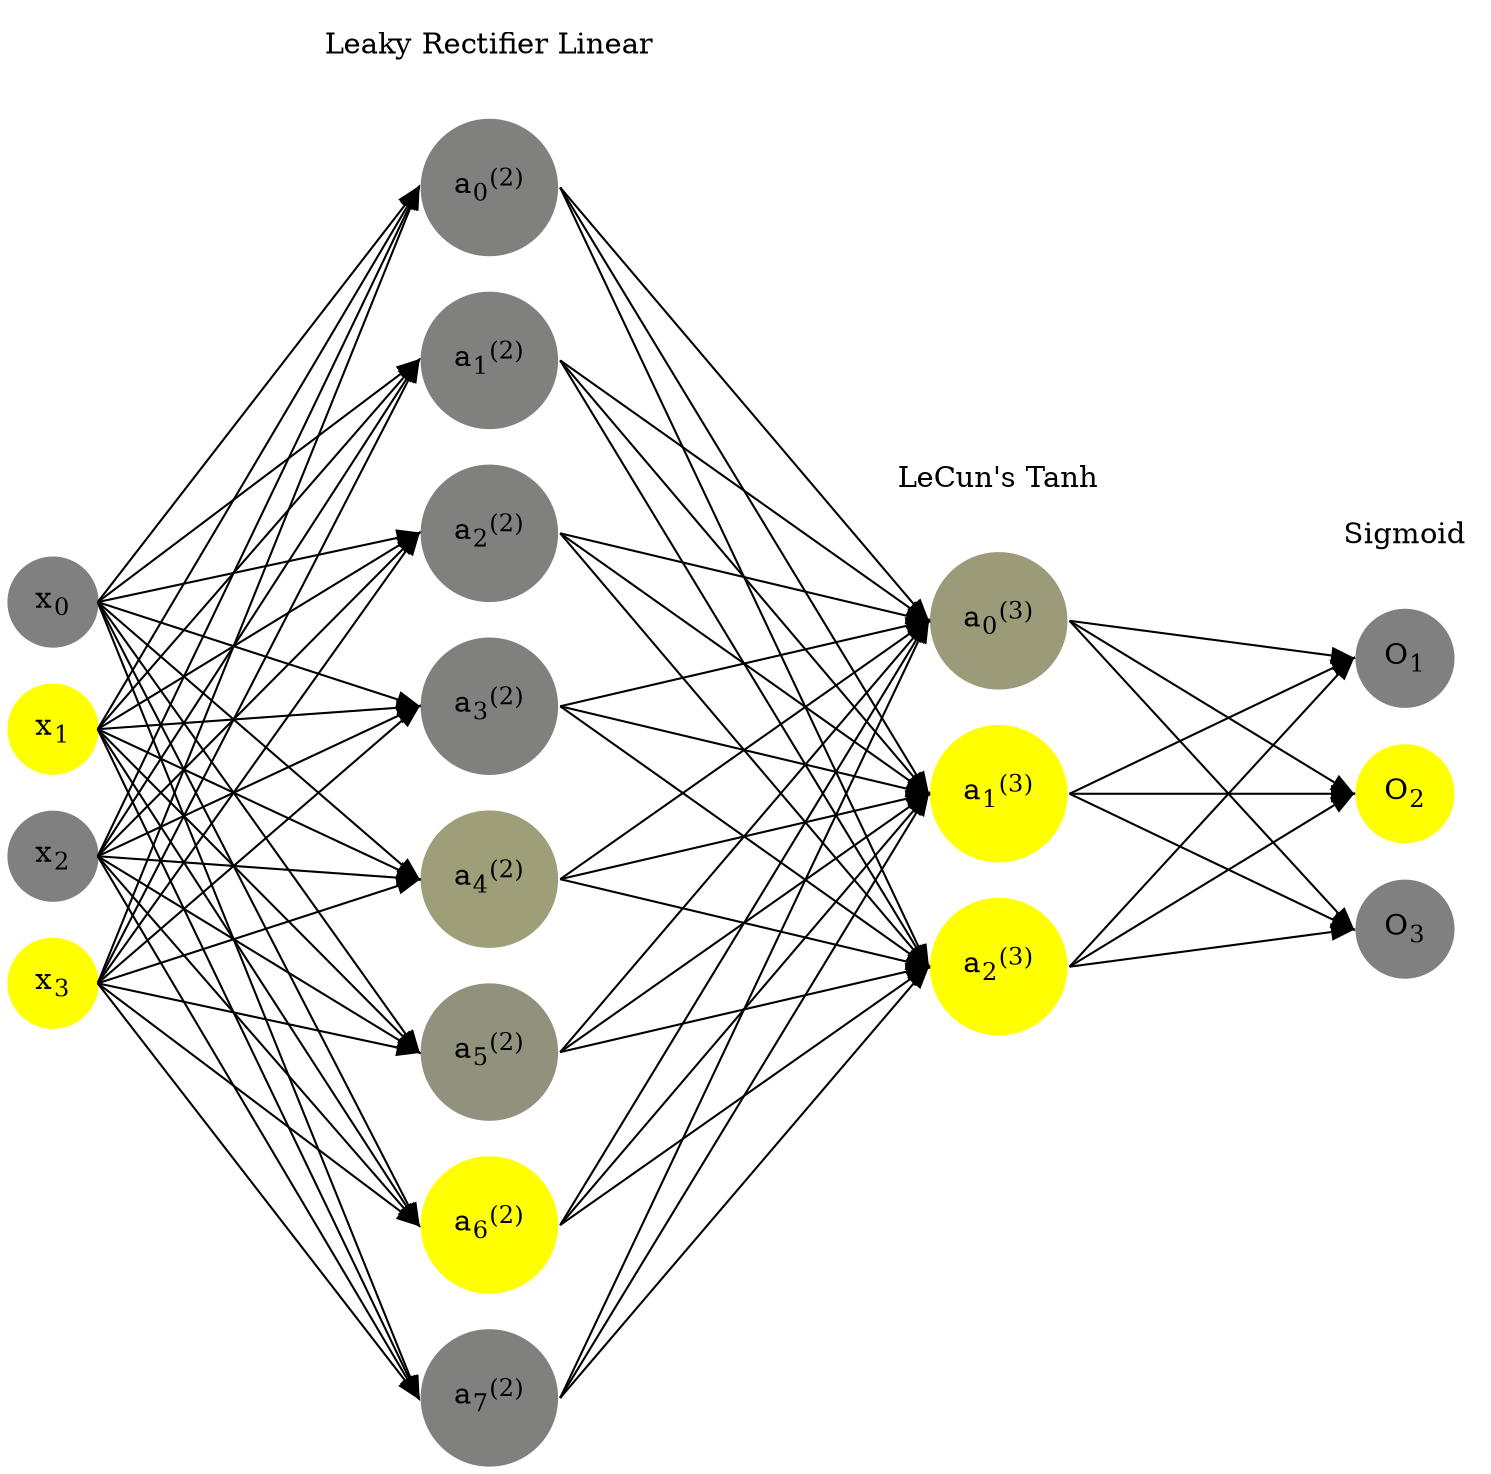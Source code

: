 digraph G {
	rankdir = LR;
	splines=false;
	edge[style=invis];
	ranksep= 1.4;
	{
	node [shape=circle, color="0.1667, 0.0, 0.5", style=filled, fillcolor="0.1667, 0.0, 0.5"];
	x0 [label=<x<sub>0</sub>>];
	}
	{
	node [shape=circle, color="0.1667, 1.0, 1.0", style=filled, fillcolor="0.1667, 1.0, 1.0"];
	x1 [label=<x<sub>1</sub>>];
	}
	{
	node [shape=circle, color="0.1667, 0.0, 0.5", style=filled, fillcolor="0.1667, 0.0, 0.5"];
	x2 [label=<x<sub>2</sub>>];
	}
	{
	node [shape=circle, color="0.1667, 1.0, 1.0", style=filled, fillcolor="0.1667, 1.0, 1.0"];
	x3 [label=<x<sub>3</sub>>];
	}
	{
	node [shape=circle, color="0.1667, 0.001504, 0.500752", style=filled, fillcolor="0.1667, 0.001504, 0.500752"];
	a02 [label=<a<sub>0</sub><sup>(2)</sup>>];
	}
	{
	node [shape=circle, color="0.1667, 0.004164, 0.502082", style=filled, fillcolor="0.1667, 0.004164, 0.502082"];
	a12 [label=<a<sub>1</sub><sup>(2)</sup>>];
	}
	{
	node [shape=circle, color="0.1667, 0.004342, 0.502171", style=filled, fillcolor="0.1667, 0.004342, 0.502171"];
	a22 [label=<a<sub>2</sub><sup>(2)</sup>>];
	}
	{
	node [shape=circle, color="0.1667, 0.001633, 0.500817", style=filled, fillcolor="0.1667, 0.001633, 0.500817"];
	a32 [label=<a<sub>3</sub><sup>(2)</sup>>];
	}
	{
	node [shape=circle, color="0.1667, 0.240814, 0.620407", style=filled, fillcolor="0.1667, 0.240814, 0.620407"];
	a42 [label=<a<sub>4</sub><sup>(2)</sup>>];
	}
	{
	node [shape=circle, color="0.1667, 0.133153, 0.566576", style=filled, fillcolor="0.1667, 0.133153, 0.566576"];
	a52 [label=<a<sub>5</sub><sup>(2)</sup>>];
	}
	{
	node [shape=circle, color="0.1667, 1.106345, 1.053172", style=filled, fillcolor="0.1667, 1.106345, 1.053172"];
	a62 [label=<a<sub>6</sub><sup>(2)</sup>>];
	}
	{
	node [shape=circle, color="0.1667, 0.001690, 0.500845", style=filled, fillcolor="0.1667, 0.001690, 0.500845"];
	a72 [label=<a<sub>7</sub><sup>(2)</sup>>];
	}
	{
	node [shape=circle, color="0.1667, 0.214177, 0.607088", style=filled, fillcolor="0.1667, 0.214177, 0.607088"];
	a03 [label=<a<sub>0</sub><sup>(3)</sup>>];
	}
	{
	node [shape=circle, color="0.1667, 1.076248, 1.038124", style=filled, fillcolor="0.1667, 1.076248, 1.038124"];
	a13 [label=<a<sub>1</sub><sup>(3)</sup>>];
	}
	{
	node [shape=circle, color="0.1667, 1.050347, 1.025174", style=filled, fillcolor="0.1667, 1.050347, 1.025174"];
	a23 [label=<a<sub>2</sub><sup>(3)</sup>>];
	}
	{
	node [shape=circle, color="0.1667, 0.0, 0.5", style=filled, fillcolor="0.1667, 0.0, 0.5"];
	O1 [label=<O<sub>1</sub>>];
	}
	{
	node [shape=circle, color="0.1667, 1.0, 1.0", style=filled, fillcolor="0.1667, 1.0, 1.0"];
	O2 [label=<O<sub>2</sub>>];
	}
	{
	node [shape=circle, color="0.1667, 0.0, 0.5", style=filled, fillcolor="0.1667, 0.0, 0.5"];
	O3 [label=<O<sub>3</sub>>];
	}
	{
	rank=same;
	x0->x1->x2->x3;
	}
	{
	rank=same;
	a02->a12->a22->a32->a42->a52->a62->a72;
	}
	{
	rank=same;
	a03->a13->a23;
	}
	{
	rank=same;
	O1->O2->O3;
	}
	l1 [shape=plaintext,label="Leaky Rectifier Linear"];
	l1->a02;
	{rank=same; l1;a02};
	l2 [shape=plaintext,label="LeCun's Tanh"];
	l2->a03;
	{rank=same; l2;a03};
	l3 [shape=plaintext,label="Sigmoid"];
	l3->O1;
	{rank=same; l3;O1};
edge[style=solid, tailport=e, headport=w];
	{x0;x1;x2;x3} -> {a02;a12;a22;a32;a42;a52;a62;a72};
	{a02;a12;a22;a32;a42;a52;a62;a72} -> {a03;a13;a23};
	{a03;a13;a23} -> {O1,O2,O3};
}